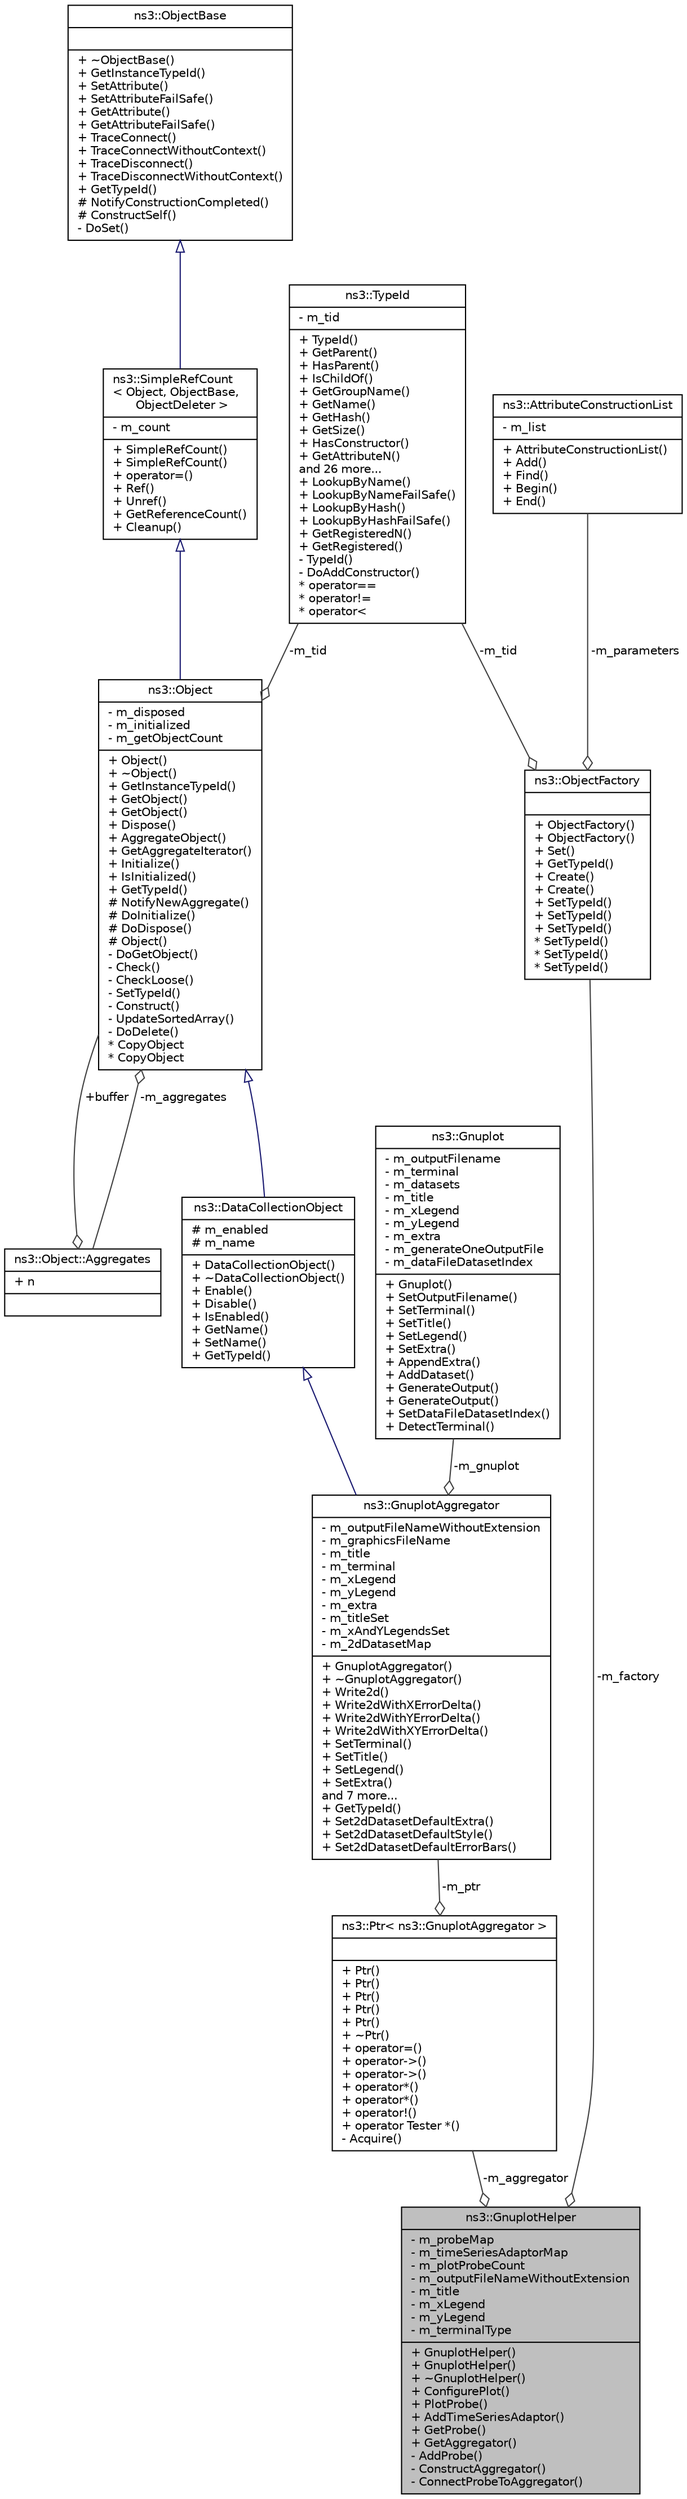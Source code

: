 digraph "ns3::GnuplotHelper"
{
  edge [fontname="Helvetica",fontsize="10",labelfontname="Helvetica",labelfontsize="10"];
  node [fontname="Helvetica",fontsize="10",shape=record];
  Node1 [label="{ns3::GnuplotHelper\n|- m_probeMap\l- m_timeSeriesAdaptorMap\l- m_plotProbeCount\l- m_outputFileNameWithoutExtension\l- m_title\l- m_xLegend\l- m_yLegend\l- m_terminalType\l|+ GnuplotHelper()\l+ GnuplotHelper()\l+ ~GnuplotHelper()\l+ ConfigurePlot()\l+ PlotProbe()\l+ AddTimeSeriesAdaptor()\l+ GetProbe()\l+ GetAggregator()\l- AddProbe()\l- ConstructAggregator()\l- ConnectProbeToAggregator()\l}",height=0.2,width=0.4,color="black", fillcolor="grey75", style="filled", fontcolor="black"];
  Node2 -> Node1 [color="grey25",fontsize="10",style="solid",label=" -m_aggregator" ,arrowhead="odiamond"];
  Node2 [label="{ns3::Ptr\< ns3::GnuplotAggregator \>\n||+ Ptr()\l+ Ptr()\l+ Ptr()\l+ Ptr()\l+ Ptr()\l+ ~Ptr()\l+ operator=()\l+ operator-\>()\l+ operator-\>()\l+ operator*()\l+ operator*()\l+ operator!()\l+ operator Tester *()\l- Acquire()\l}",height=0.2,width=0.4,color="black", fillcolor="white", style="filled",URL="$dc/d90/classns3_1_1Ptr.html"];
  Node3 -> Node2 [color="grey25",fontsize="10",style="solid",label=" -m_ptr" ,arrowhead="odiamond"];
  Node3 [label="{ns3::GnuplotAggregator\n|- m_outputFileNameWithoutExtension\l- m_graphicsFileName\l- m_title\l- m_terminal\l- m_xLegend\l- m_yLegend\l- m_extra\l- m_titleSet\l- m_xAndYLegendsSet\l- m_2dDatasetMap\l|+ GnuplotAggregator()\l+ ~GnuplotAggregator()\l+ Write2d()\l+ Write2dWithXErrorDelta()\l+ Write2dWithYErrorDelta()\l+ Write2dWithXYErrorDelta()\l+ SetTerminal()\l+ SetTitle()\l+ SetLegend()\l+ SetExtra()\land 7 more...\l+ GetTypeId()\l+ Set2dDatasetDefaultExtra()\l+ Set2dDatasetDefaultStyle()\l+ Set2dDatasetDefaultErrorBars()\l}",height=0.2,width=0.4,color="black", fillcolor="white", style="filled",URL="$de/d0b/classns3_1_1GnuplotAggregator.html"];
  Node4 -> Node3 [dir="back",color="midnightblue",fontsize="10",style="solid",arrowtail="onormal"];
  Node4 [label="{ns3::DataCollectionObject\n|# m_enabled\l# m_name\l|+ DataCollectionObject()\l+ ~DataCollectionObject()\l+ Enable()\l+ Disable()\l+ IsEnabled()\l+ GetName()\l+ SetName()\l+ GetTypeId()\l}",height=0.2,width=0.4,color="black", fillcolor="white", style="filled",URL="$db/d92/classns3_1_1DataCollectionObject.html"];
  Node5 -> Node4 [dir="back",color="midnightblue",fontsize="10",style="solid",arrowtail="onormal"];
  Node5 [label="{ns3::Object\n|- m_disposed\l- m_initialized\l- m_getObjectCount\l|+ Object()\l+ ~Object()\l+ GetInstanceTypeId()\l+ GetObject()\l+ GetObject()\l+ Dispose()\l+ AggregateObject()\l+ GetAggregateIterator()\l+ Initialize()\l+ IsInitialized()\l+ GetTypeId()\l# NotifyNewAggregate()\l# DoInitialize()\l# DoDispose()\l# Object()\l- DoGetObject()\l- Check()\l- CheckLoose()\l- SetTypeId()\l- Construct()\l- UpdateSortedArray()\l- DoDelete()\l* CopyObject\l* CopyObject\l}",height=0.2,width=0.4,color="black", fillcolor="white", style="filled",URL="$d9/d77/classns3_1_1Object.html",tooltip="A base class which provides memory management and object aggregation. "];
  Node6 -> Node5 [dir="back",color="midnightblue",fontsize="10",style="solid",arrowtail="onormal"];
  Node6 [label="{ns3::SimpleRefCount\l\< Object, ObjectBase,\l ObjectDeleter \>\n|- m_count\l|+ SimpleRefCount()\l+ SimpleRefCount()\l+ operator=()\l+ Ref()\l+ Unref()\l+ GetReferenceCount()\l+ Cleanup()\l}",height=0.2,width=0.4,color="black", fillcolor="white", style="filled",URL="$da/da1/classns3_1_1SimpleRefCount.html"];
  Node7 -> Node6 [dir="back",color="midnightblue",fontsize="10",style="solid",arrowtail="onormal"];
  Node7 [label="{ns3::ObjectBase\n||+ ~ObjectBase()\l+ GetInstanceTypeId()\l+ SetAttribute()\l+ SetAttributeFailSafe()\l+ GetAttribute()\l+ GetAttributeFailSafe()\l+ TraceConnect()\l+ TraceConnectWithoutContext()\l+ TraceDisconnect()\l+ TraceDisconnectWithoutContext()\l+ GetTypeId()\l# NotifyConstructionCompleted()\l# ConstructSelf()\l- DoSet()\l}",height=0.2,width=0.4,color="black", fillcolor="white", style="filled",URL="$d2/dac/classns3_1_1ObjectBase.html",tooltip="Anchor the ns-3 type and attribute system. "];
  Node8 -> Node5 [color="grey25",fontsize="10",style="solid",label=" -m_tid" ,arrowhead="odiamond"];
  Node8 [label="{ns3::TypeId\n|- m_tid\l|+ TypeId()\l+ GetParent()\l+ HasParent()\l+ IsChildOf()\l+ GetGroupName()\l+ GetName()\l+ GetHash()\l+ GetSize()\l+ HasConstructor()\l+ GetAttributeN()\land 26 more...\l+ LookupByName()\l+ LookupByNameFailSafe()\l+ LookupByHash()\l+ LookupByHashFailSafe()\l+ GetRegisteredN()\l+ GetRegistered()\l- TypeId()\l- DoAddConstructor()\l* operator==\l* operator!=\l* operator\<\l}",height=0.2,width=0.4,color="black", fillcolor="white", style="filled",URL="$d6/d11/classns3_1_1TypeId.html",tooltip="a unique identifier for an interface. "];
  Node9 -> Node5 [color="grey25",fontsize="10",style="solid",label=" -m_aggregates" ,arrowhead="odiamond"];
  Node9 [label="{ns3::Object::Aggregates\n|+ n\l|}",height=0.2,width=0.4,color="black", fillcolor="white", style="filled",URL="$d5/de9/structns3_1_1Object_1_1Aggregates.html"];
  Node5 -> Node9 [color="grey25",fontsize="10",style="solid",label=" +buffer" ,arrowhead="odiamond"];
  Node10 -> Node3 [color="grey25",fontsize="10",style="solid",label=" -m_gnuplot" ,arrowhead="odiamond"];
  Node10 [label="{ns3::Gnuplot\n|- m_outputFilename\l- m_terminal\l- m_datasets\l- m_title\l- m_xLegend\l- m_yLegend\l- m_extra\l- m_generateOneOutputFile\l- m_dataFileDatasetIndex\l|+ Gnuplot()\l+ SetOutputFilename()\l+ SetTerminal()\l+ SetTitle()\l+ SetLegend()\l+ SetExtra()\l+ AppendExtra()\l+ AddDataset()\l+ GenerateOutput()\l+ GenerateOutput()\l+ SetDataFileDatasetIndex()\l+ DetectTerminal()\l}",height=0.2,width=0.4,color="black", fillcolor="white", style="filled",URL="$de/d2c/classns3_1_1Gnuplot.html",tooltip="a simple class to generate gnuplot-ready plotting commands from a set of datasets. "];
  Node11 -> Node1 [color="grey25",fontsize="10",style="solid",label=" -m_factory" ,arrowhead="odiamond"];
  Node11 [label="{ns3::ObjectFactory\n||+ ObjectFactory()\l+ ObjectFactory()\l+ Set()\l+ GetTypeId()\l+ Create()\l+ Create()\l+ SetTypeId()\l+ SetTypeId()\l+ SetTypeId()\l* SetTypeId()\l* SetTypeId()\l* SetTypeId()\l}",height=0.2,width=0.4,color="black", fillcolor="white", style="filled",URL="$d5/d0d/classns3_1_1ObjectFactory.html",tooltip="Instantiate subclasses of ns3::Object. "];
  Node8 -> Node11 [color="grey25",fontsize="10",style="solid",label=" -m_tid" ,arrowhead="odiamond"];
  Node12 -> Node11 [color="grey25",fontsize="10",style="solid",label=" -m_parameters" ,arrowhead="odiamond"];
  Node12 [label="{ns3::AttributeConstructionList\n|- m_list\l|+ AttributeConstructionList()\l+ Add()\l+ Find()\l+ Begin()\l+ End()\l}",height=0.2,width=0.4,color="black", fillcolor="white", style="filled",URL="$d3/df3/classns3_1_1AttributeConstructionList.html"];
}
